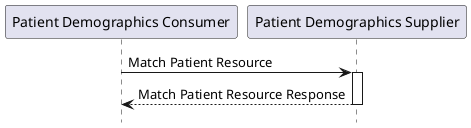 @startuml
hide footbox

participant "Patient Demographics Consumer" as S
participant "Patient Demographics Supplier" as R

S -> R : Match Patient Resource
activate R
R --> S : Match Patient Resource Response
deactivate R


@enduml